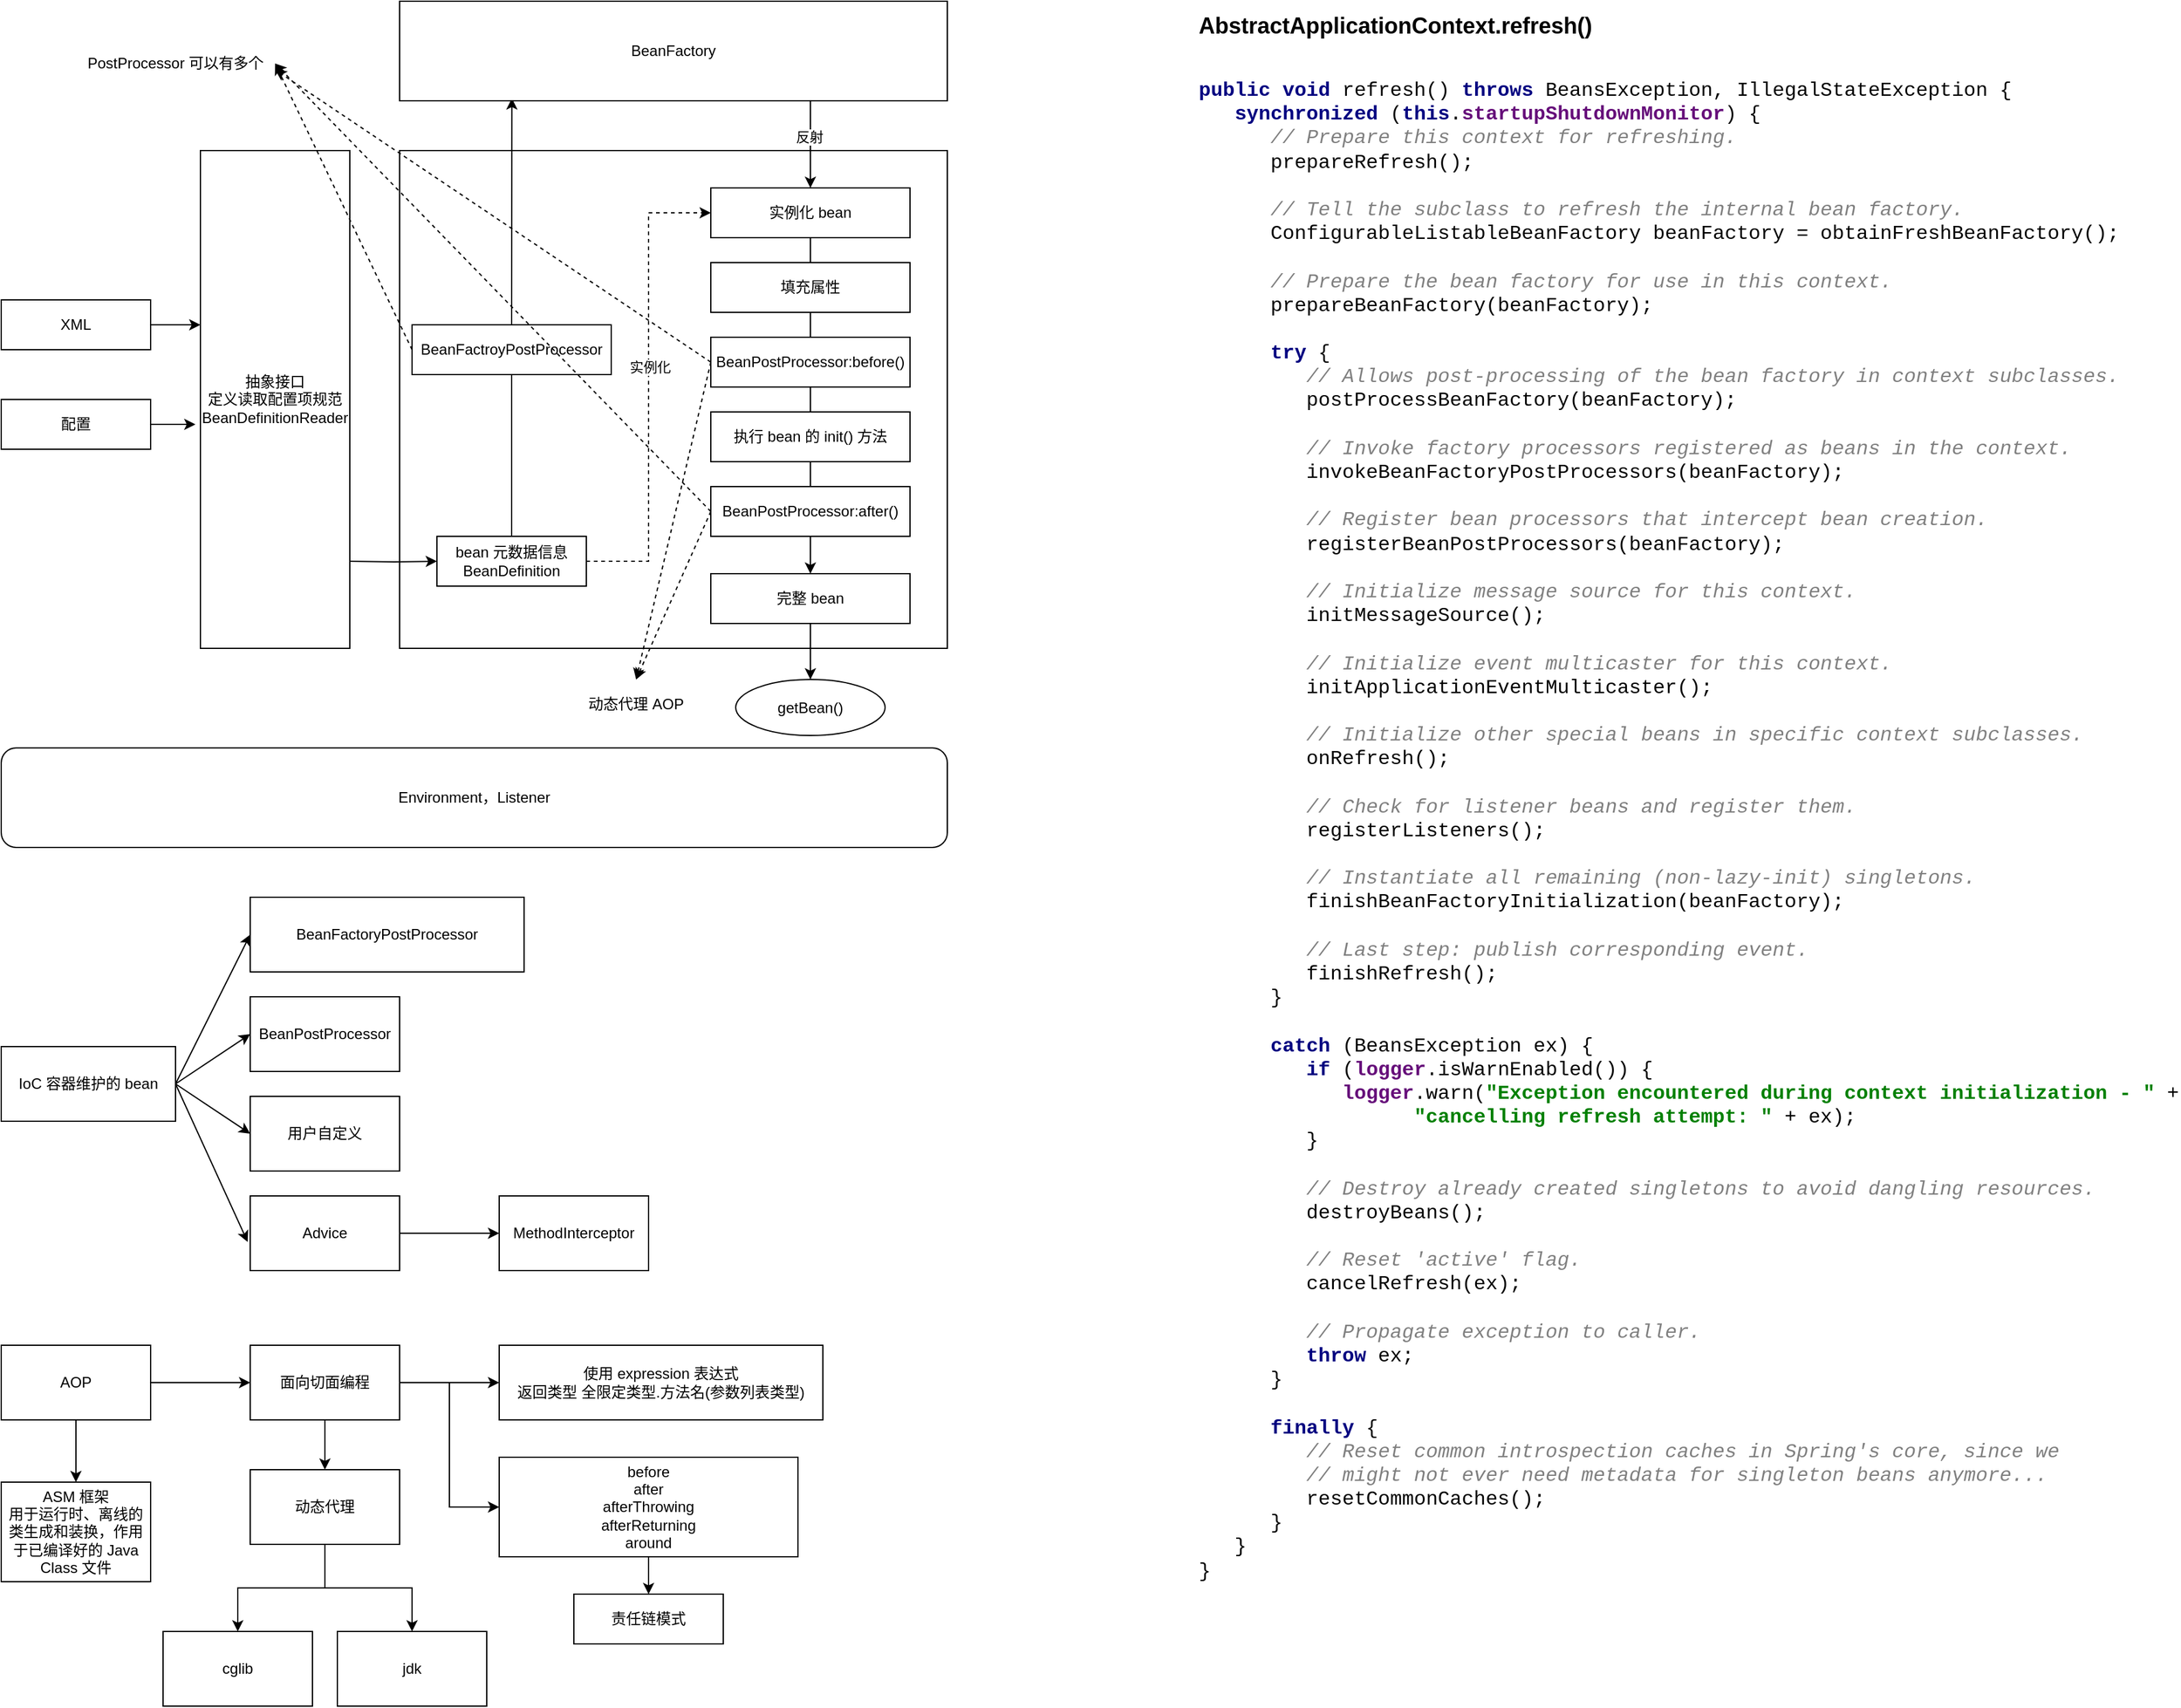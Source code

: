 <mxfile version="14.6.3" type="github" pages="2">
  <diagram id="nm_6PKjCeTmGM0uItTuz" name="IoC AOP">
    <mxGraphModel dx="995" dy="1109" grid="1" gridSize="10" guides="1" tooltips="1" connect="1" arrows="1" fold="1" page="1" pageScale="1" pageWidth="4681" pageHeight="3300" math="1" shadow="0">
      <root>
        <mxCell id="0" />
        <mxCell id="1" parent="0" />
        <mxCell id="5wT7CiSWt6S8VLGtYFsr-8" style="edgeStyle=orthogonalEdgeStyle;rounded=0;orthogonalLoop=1;jettySize=auto;html=1;exitX=1;exitY=0.5;exitDx=0;exitDy=0;entryX=0;entryY=0.35;entryDx=0;entryDy=0;entryPerimeter=0;" parent="1" source="5wT7CiSWt6S8VLGtYFsr-1" target="5wT7CiSWt6S8VLGtYFsr-3" edge="1">
          <mxGeometry relative="1" as="geometry" />
        </mxCell>
        <mxCell id="5wT7CiSWt6S8VLGtYFsr-1" value="XML" style="rounded=0;whiteSpace=wrap;html=1;" parent="1" vertex="1">
          <mxGeometry x="120" y="360" width="120" height="40" as="geometry" />
        </mxCell>
        <mxCell id="5wT7CiSWt6S8VLGtYFsr-9" style="edgeStyle=orthogonalEdgeStyle;rounded=0;orthogonalLoop=1;jettySize=auto;html=1;exitX=1;exitY=0.5;exitDx=0;exitDy=0;entryX=-0.033;entryY=0.548;entryDx=0;entryDy=0;entryPerimeter=0;" parent="1" source="5wT7CiSWt6S8VLGtYFsr-2" target="5wT7CiSWt6S8VLGtYFsr-3" edge="1">
          <mxGeometry relative="1" as="geometry" />
        </mxCell>
        <mxCell id="5wT7CiSWt6S8VLGtYFsr-2" value="配置" style="rounded=0;whiteSpace=wrap;html=1;" parent="1" vertex="1">
          <mxGeometry x="120" y="440" width="120" height="40" as="geometry" />
        </mxCell>
        <mxCell id="5wT7CiSWt6S8VLGtYFsr-3" value="抽象接口&lt;br&gt;定义读取配置项规范&lt;br&gt;BeanDefinitionReader" style="rounded=0;whiteSpace=wrap;html=1;" parent="1" vertex="1">
          <mxGeometry x="280" y="240" width="120" height="400" as="geometry" />
        </mxCell>
        <mxCell id="5wT7CiSWt6S8VLGtYFsr-4" value="" style="rounded=0;whiteSpace=wrap;html=1;" parent="1" vertex="1">
          <mxGeometry x="440" y="240" width="440" height="400" as="geometry" />
        </mxCell>
        <mxCell id="5wT7CiSWt6S8VLGtYFsr-13" style="edgeStyle=orthogonalEdgeStyle;rounded=0;orthogonalLoop=1;jettySize=auto;html=1;exitX=0.5;exitY=0;exitDx=0;exitDy=0;entryX=0.205;entryY=0.975;entryDx=0;entryDy=0;entryPerimeter=0;" parent="1" source="5wT7CiSWt6S8VLGtYFsr-5" target="5wT7CiSWt6S8VLGtYFsr-7" edge="1">
          <mxGeometry relative="1" as="geometry" />
        </mxCell>
        <mxCell id="5wT7CiSWt6S8VLGtYFsr-29" style="edgeStyle=orthogonalEdgeStyle;rounded=0;orthogonalLoop=1;jettySize=auto;html=1;exitX=1;exitY=0.5;exitDx=0;exitDy=0;entryX=0;entryY=0.5;entryDx=0;entryDy=0;dashed=1;" parent="1" source="5wT7CiSWt6S8VLGtYFsr-5" target="5wT7CiSWt6S8VLGtYFsr-15" edge="1">
          <mxGeometry relative="1" as="geometry" />
        </mxCell>
        <mxCell id="5wT7CiSWt6S8VLGtYFsr-31" value="实例化" style="edgeLabel;html=1;align=center;verticalAlign=middle;resizable=0;points=[];" parent="5wT7CiSWt6S8VLGtYFsr-29" vertex="1" connectable="0">
          <mxGeometry x="0.084" y="-1" relative="1" as="geometry">
            <mxPoint as="offset" />
          </mxGeometry>
        </mxCell>
        <mxCell id="5wT7CiSWt6S8VLGtYFsr-5" value="bean 元数据信息&lt;br&gt;BeanDefinition" style="rounded=0;whiteSpace=wrap;html=1;" parent="1" vertex="1">
          <mxGeometry x="470" y="550" width="120" height="40" as="geometry" />
        </mxCell>
        <mxCell id="5wT7CiSWt6S8VLGtYFsr-33" style="rounded=0;orthogonalLoop=1;jettySize=auto;html=1;exitX=0;exitY=0.5;exitDx=0;exitDy=0;entryX=1;entryY=0.5;entryDx=0;entryDy=0;dashed=1;" parent="1" source="5wT7CiSWt6S8VLGtYFsr-6" target="5wT7CiSWt6S8VLGtYFsr-32" edge="1">
          <mxGeometry relative="1" as="geometry" />
        </mxCell>
        <mxCell id="5wT7CiSWt6S8VLGtYFsr-6" value="BeanFactroyPostProcessor" style="rounded=0;whiteSpace=wrap;html=1;" parent="1" vertex="1">
          <mxGeometry x="450" y="380" width="160" height="40" as="geometry" />
        </mxCell>
        <mxCell id="5wT7CiSWt6S8VLGtYFsr-22" style="edgeStyle=orthogonalEdgeStyle;rounded=0;orthogonalLoop=1;jettySize=auto;html=1;exitX=0.75;exitY=1;exitDx=0;exitDy=0;" parent="1" source="5wT7CiSWt6S8VLGtYFsr-7" target="5wT7CiSWt6S8VLGtYFsr-15" edge="1">
          <mxGeometry relative="1" as="geometry" />
        </mxCell>
        <mxCell id="5wT7CiSWt6S8VLGtYFsr-24" value="反射" style="edgeLabel;html=1;align=center;verticalAlign=middle;resizable=0;points=[];" parent="5wT7CiSWt6S8VLGtYFsr-22" vertex="1" connectable="0">
          <mxGeometry x="-0.167" y="-1" relative="1" as="geometry">
            <mxPoint as="offset" />
          </mxGeometry>
        </mxCell>
        <mxCell id="5wT7CiSWt6S8VLGtYFsr-7" value="BeanFactory" style="rounded=0;whiteSpace=wrap;html=1;" parent="1" vertex="1">
          <mxGeometry x="440" y="120" width="440" height="80" as="geometry" />
        </mxCell>
        <mxCell id="5wT7CiSWt6S8VLGtYFsr-10" style="edgeStyle=orthogonalEdgeStyle;rounded=0;orthogonalLoop=1;jettySize=auto;html=1;" parent="1" target="5wT7CiSWt6S8VLGtYFsr-5" edge="1">
          <mxGeometry relative="1" as="geometry">
            <mxPoint x="400" y="570" as="sourcePoint" />
          </mxGeometry>
        </mxCell>
        <mxCell id="5wT7CiSWt6S8VLGtYFsr-25" style="edgeStyle=orthogonalEdgeStyle;rounded=0;orthogonalLoop=1;jettySize=auto;html=1;exitX=0.5;exitY=1;exitDx=0;exitDy=0;entryX=0.5;entryY=0;entryDx=0;entryDy=0;" parent="1" source="5wT7CiSWt6S8VLGtYFsr-15" target="5wT7CiSWt6S8VLGtYFsr-21" edge="1">
          <mxGeometry relative="1" as="geometry" />
        </mxCell>
        <mxCell id="5wT7CiSWt6S8VLGtYFsr-15" value="实例化 bean" style="rounded=0;whiteSpace=wrap;html=1;" parent="1" vertex="1">
          <mxGeometry x="690" y="270" width="160" height="40" as="geometry" />
        </mxCell>
        <mxCell id="5wT7CiSWt6S8VLGtYFsr-16" value="填充属性" style="rounded=0;whiteSpace=wrap;html=1;" parent="1" vertex="1">
          <mxGeometry x="690" y="330" width="160" height="40" as="geometry" />
        </mxCell>
        <mxCell id="5wT7CiSWt6S8VLGtYFsr-34" style="edgeStyle=none;rounded=0;orthogonalLoop=1;jettySize=auto;html=1;exitX=0;exitY=0.5;exitDx=0;exitDy=0;entryX=1;entryY=0.75;entryDx=0;entryDy=0;dashed=1;" parent="1" source="5wT7CiSWt6S8VLGtYFsr-17" target="5wT7CiSWt6S8VLGtYFsr-32" edge="1">
          <mxGeometry relative="1" as="geometry" />
        </mxCell>
        <mxCell id="GqFSJLpoRAy94oLkbDO3-5" style="edgeStyle=none;rounded=0;orthogonalLoop=1;jettySize=auto;html=1;exitX=0;exitY=0.5;exitDx=0;exitDy=0;entryX=0.5;entryY=0;entryDx=0;entryDy=0;dashed=1;" parent="1" source="5wT7CiSWt6S8VLGtYFsr-17" target="GqFSJLpoRAy94oLkbDO3-1" edge="1">
          <mxGeometry relative="1" as="geometry" />
        </mxCell>
        <mxCell id="5wT7CiSWt6S8VLGtYFsr-17" value="BeanPostProcessor:before()" style="rounded=0;whiteSpace=wrap;html=1;" parent="1" vertex="1">
          <mxGeometry x="690" y="390" width="160" height="40" as="geometry" />
        </mxCell>
        <mxCell id="5wT7CiSWt6S8VLGtYFsr-35" style="edgeStyle=none;rounded=0;orthogonalLoop=1;jettySize=auto;html=1;exitX=0;exitY=0.5;exitDx=0;exitDy=0;dashed=1;" parent="1" source="5wT7CiSWt6S8VLGtYFsr-19" edge="1">
          <mxGeometry relative="1" as="geometry">
            <mxPoint x="340" y="170" as="targetPoint" />
          </mxGeometry>
        </mxCell>
        <mxCell id="GqFSJLpoRAy94oLkbDO3-6" style="edgeStyle=none;rounded=0;orthogonalLoop=1;jettySize=auto;html=1;exitX=0;exitY=0.5;exitDx=0;exitDy=0;dashed=1;entryX=0.5;entryY=0;entryDx=0;entryDy=0;" parent="1" source="5wT7CiSWt6S8VLGtYFsr-19" target="GqFSJLpoRAy94oLkbDO3-1" edge="1">
          <mxGeometry relative="1" as="geometry">
            <mxPoint x="580" y="650" as="targetPoint" />
          </mxGeometry>
        </mxCell>
        <mxCell id="5wT7CiSWt6S8VLGtYFsr-19" value="BeanPostProcessor:after()" style="rounded=0;whiteSpace=wrap;html=1;" parent="1" vertex="1">
          <mxGeometry x="690" y="510" width="160" height="40" as="geometry" />
        </mxCell>
        <mxCell id="5wT7CiSWt6S8VLGtYFsr-20" value="执行 bean 的 init() 方法" style="rounded=0;whiteSpace=wrap;html=1;" parent="1" vertex="1">
          <mxGeometry x="690" y="450" width="160" height="40" as="geometry" />
        </mxCell>
        <mxCell id="5wT7CiSWt6S8VLGtYFsr-26" style="edgeStyle=orthogonalEdgeStyle;rounded=0;orthogonalLoop=1;jettySize=auto;html=1;exitX=0.5;exitY=1;exitDx=0;exitDy=0;entryX=0.5;entryY=0;entryDx=0;entryDy=0;" parent="1" source="5wT7CiSWt6S8VLGtYFsr-21" target="5wT7CiSWt6S8VLGtYFsr-27" edge="1">
          <mxGeometry relative="1" as="geometry">
            <mxPoint x="770" y="670" as="targetPoint" />
          </mxGeometry>
        </mxCell>
        <mxCell id="5wT7CiSWt6S8VLGtYFsr-21" value="完整 bean" style="rounded=0;whiteSpace=wrap;html=1;" parent="1" vertex="1">
          <mxGeometry x="690" y="580" width="160" height="40" as="geometry" />
        </mxCell>
        <mxCell id="5wT7CiSWt6S8VLGtYFsr-27" value="getBean()" style="ellipse;whiteSpace=wrap;html=1;" parent="1" vertex="1">
          <mxGeometry x="710" y="665" width="120" height="45" as="geometry" />
        </mxCell>
        <mxCell id="5wT7CiSWt6S8VLGtYFsr-32" value="PostProcessor 可以有多个" style="text;html=1;strokeColor=none;fillColor=none;align=center;verticalAlign=middle;whiteSpace=wrap;rounded=0;" parent="1" vertex="1">
          <mxGeometry x="180" y="160" width="160" height="20" as="geometry" />
        </mxCell>
        <mxCell id="5wT7CiSWt6S8VLGtYFsr-36" value="Environment，Listener" style="rounded=1;whiteSpace=wrap;html=1;" parent="1" vertex="1">
          <mxGeometry x="120" y="720" width="760" height="80" as="geometry" />
        </mxCell>
        <mxCell id="GqFSJLpoRAy94oLkbDO3-1" value="动态代理 AOP" style="text;html=1;strokeColor=none;fillColor=none;align=center;verticalAlign=middle;whiteSpace=wrap;rounded=0;" parent="1" vertex="1">
          <mxGeometry x="570" y="665" width="120" height="40" as="geometry" />
        </mxCell>
        <mxCell id="mlu_dV4eUoj4aVVZzx1E-1" value="&lt;pre style=&quot;background-color: #ffffff ; color: #000000 ; font-family: &amp;quot;courier&amp;quot; , monospace ; font-size: 12.0pt&quot;&gt;&lt;span style=&quot;color: #000080 ; font-weight: bold&quot;&gt;public void &lt;/span&gt;refresh() &lt;span style=&quot;color: #000080 ; font-weight: bold&quot;&gt;throws &lt;/span&gt;BeansException, IllegalStateException {&lt;br&gt;   &lt;span style=&quot;color: #000080 ; font-weight: bold&quot;&gt;synchronized &lt;/span&gt;(&lt;span style=&quot;color: #000080 ; font-weight: bold&quot;&gt;this&lt;/span&gt;.&lt;span style=&quot;color: #660e7a ; font-weight: bold&quot;&gt;startupShutdownMonitor&lt;/span&gt;) {&lt;br&gt;      &lt;span style=&quot;color: #808080 ; font-style: italic&quot;&gt;// Prepare this context for refreshing.&lt;br&gt;&lt;/span&gt;&lt;span style=&quot;color: #808080 ; font-style: italic&quot;&gt;      &lt;/span&gt;prepareRefresh();&lt;br&gt;&lt;br&gt;      &lt;span style=&quot;color: #808080 ; font-style: italic&quot;&gt;// Tell the subclass to refresh the internal bean factory.&lt;br&gt;&lt;/span&gt;&lt;span style=&quot;color: #808080 ; font-style: italic&quot;&gt;      &lt;/span&gt;ConfigurableListableBeanFactory beanFactory = obtainFreshBeanFactory();&lt;br&gt;&lt;br&gt;      &lt;span style=&quot;color: #808080 ; font-style: italic&quot;&gt;// Prepare the bean factory for use in this context.&lt;br&gt;&lt;/span&gt;&lt;span style=&quot;color: #808080 ; font-style: italic&quot;&gt;      &lt;/span&gt;prepareBeanFactory(beanFactory);&lt;br&gt;&lt;br&gt;      &lt;span style=&quot;color: #000080 ; font-weight: bold&quot;&gt;try &lt;/span&gt;{&lt;br&gt;         &lt;span style=&quot;color: #808080 ; font-style: italic&quot;&gt;// Allows post-processing of the bean factory in context subclasses.&lt;br&gt;&lt;/span&gt;&lt;span style=&quot;color: #808080 ; font-style: italic&quot;&gt;         &lt;/span&gt;postProcessBeanFactory(beanFactory);&lt;br&gt;&lt;br&gt;         &lt;span style=&quot;color: #808080 ; font-style: italic&quot;&gt;// Invoke factory processors registered as beans in the context.&lt;br&gt;&lt;/span&gt;&lt;span style=&quot;color: #808080 ; font-style: italic&quot;&gt;         &lt;/span&gt;invokeBeanFactoryPostProcessors(beanFactory);&lt;br&gt;&lt;br&gt;         &lt;span style=&quot;color: #808080 ; font-style: italic&quot;&gt;// Register bean processors that intercept bean creation.&lt;br&gt;&lt;/span&gt;&lt;span style=&quot;color: #808080 ; font-style: italic&quot;&gt;         &lt;/span&gt;registerBeanPostProcessors(beanFactory);&lt;br&gt;&lt;br&gt;         &lt;span style=&quot;color: #808080 ; font-style: italic&quot;&gt;// Initialize message source for this context.&lt;br&gt;&lt;/span&gt;&lt;span style=&quot;color: #808080 ; font-style: italic&quot;&gt;         &lt;/span&gt;initMessageSource();&lt;br&gt;&lt;br&gt;         &lt;span style=&quot;color: #808080 ; font-style: italic&quot;&gt;// Initialize event multicaster for this context.&lt;br&gt;&lt;/span&gt;&lt;span style=&quot;color: #808080 ; font-style: italic&quot;&gt;         &lt;/span&gt;initApplicationEventMulticaster();&lt;br&gt;&lt;br&gt;         &lt;span style=&quot;color: #808080 ; font-style: italic&quot;&gt;// Initialize other special beans in specific context subclasses.&lt;br&gt;&lt;/span&gt;&lt;span style=&quot;color: #808080 ; font-style: italic&quot;&gt;         &lt;/span&gt;onRefresh();&lt;br&gt;&lt;br&gt;         &lt;span style=&quot;color: #808080 ; font-style: italic&quot;&gt;// Check for listener beans and register them.&lt;br&gt;&lt;/span&gt;&lt;span style=&quot;color: #808080 ; font-style: italic&quot;&gt;         &lt;/span&gt;registerListeners();&lt;br&gt;&lt;br&gt;         &lt;span style=&quot;color: #808080 ; font-style: italic&quot;&gt;// Instantiate all remaining (non-lazy-init) singletons.&lt;br&gt;&lt;/span&gt;&lt;span style=&quot;color: #808080 ; font-style: italic&quot;&gt;         &lt;/span&gt;finishBeanFactoryInitialization(beanFactory);&lt;br&gt;&lt;br&gt;         &lt;span style=&quot;color: #808080 ; font-style: italic&quot;&gt;// Last step: publish corresponding event.&lt;br&gt;&lt;/span&gt;&lt;span style=&quot;color: #808080 ; font-style: italic&quot;&gt;         &lt;/span&gt;finishRefresh();&lt;br&gt;      }&lt;br&gt;&lt;br&gt;      &lt;span style=&quot;color: #000080 ; font-weight: bold&quot;&gt;catch &lt;/span&gt;(BeansException ex) {&lt;br&gt;         &lt;span style=&quot;color: #000080 ; font-weight: bold&quot;&gt;if &lt;/span&gt;(&lt;span style=&quot;color: #660e7a ; font-weight: bold&quot;&gt;logger&lt;/span&gt;.isWarnEnabled()) {&lt;br&gt;            &lt;span style=&quot;color: #660e7a ; font-weight: bold&quot;&gt;logger&lt;/span&gt;.warn(&lt;span style=&quot;color: #008000 ; font-weight: bold&quot;&gt;&quot;Exception encountered during context initialization - &quot; &lt;/span&gt;+&lt;br&gt;                  &lt;span style=&quot;color: #008000 ; font-weight: bold&quot;&gt;&quot;cancelling refresh attempt: &quot; &lt;/span&gt;+ ex);&lt;br&gt;         }&lt;br&gt;&lt;br&gt;         &lt;span style=&quot;color: #808080 ; font-style: italic&quot;&gt;// Destroy already created singletons to avoid dangling resources.&lt;br&gt;&lt;/span&gt;&lt;span style=&quot;color: #808080 ; font-style: italic&quot;&gt;         &lt;/span&gt;destroyBeans();&lt;br&gt;&lt;br&gt;         &lt;span style=&quot;color: #808080 ; font-style: italic&quot;&gt;// Reset &#39;active&#39; flag.&lt;br&gt;&lt;/span&gt;&lt;span style=&quot;color: #808080 ; font-style: italic&quot;&gt;         &lt;/span&gt;cancelRefresh(ex);&lt;br&gt;&lt;br&gt;         &lt;span style=&quot;color: #808080 ; font-style: italic&quot;&gt;// Propagate exception to caller.&lt;br&gt;&lt;/span&gt;&lt;span style=&quot;color: #808080 ; font-style: italic&quot;&gt;         &lt;/span&gt;&lt;span style=&quot;color: #000080 ; font-weight: bold&quot;&gt;throw &lt;/span&gt;ex;&lt;br&gt;      }&lt;br&gt;&lt;br&gt;      &lt;span style=&quot;color: #000080 ; font-weight: bold&quot;&gt;finally &lt;/span&gt;{&lt;br&gt;         &lt;span style=&quot;color: #808080 ; font-style: italic&quot;&gt;// Reset common introspection caches in Spring&#39;s core, since we&lt;br&gt;&lt;/span&gt;&lt;span style=&quot;color: #808080 ; font-style: italic&quot;&gt;         // might not ever need metadata for singleton beans anymore...&lt;br&gt;&lt;/span&gt;&lt;span style=&quot;color: #808080 ; font-style: italic&quot;&gt;         &lt;/span&gt;resetCommonCaches();&lt;br&gt;      }&lt;br&gt;   }&lt;br&gt;}&lt;/pre&gt;" style="text;whiteSpace=wrap;html=1;" parent="1" vertex="1">
          <mxGeometry x="1080" y="160" width="790" height="1220" as="geometry" />
        </mxCell>
        <mxCell id="mlu_dV4eUoj4aVVZzx1E-2" value="&lt;b&gt;&lt;font style=&quot;font-size: 18px&quot;&gt;AbstractApplicationContext.refresh()&lt;/font&gt;&lt;/b&gt;" style="text;html=1;strokeColor=none;fillColor=none;align=center;verticalAlign=middle;whiteSpace=wrap;rounded=0;" parent="1" vertex="1">
          <mxGeometry x="1080" y="120" width="320" height="40" as="geometry" />
        </mxCell>
        <mxCell id="o5jobzLG0EfzZv0hcuR7-8" style="rounded=0;orthogonalLoop=1;jettySize=auto;html=1;exitX=1;exitY=0.5;exitDx=0;exitDy=0;entryX=0;entryY=0.5;entryDx=0;entryDy=0;" edge="1" parent="1" source="o5jobzLG0EfzZv0hcuR7-1" target="o5jobzLG0EfzZv0hcuR7-2">
          <mxGeometry relative="1" as="geometry" />
        </mxCell>
        <mxCell id="o5jobzLG0EfzZv0hcuR7-9" style="edgeStyle=none;rounded=0;orthogonalLoop=1;jettySize=auto;html=1;exitX=1;exitY=0.5;exitDx=0;exitDy=0;entryX=0;entryY=0.5;entryDx=0;entryDy=0;" edge="1" parent="1" source="o5jobzLG0EfzZv0hcuR7-1" target="o5jobzLG0EfzZv0hcuR7-3">
          <mxGeometry relative="1" as="geometry" />
        </mxCell>
        <mxCell id="o5jobzLG0EfzZv0hcuR7-10" style="edgeStyle=none;rounded=0;orthogonalLoop=1;jettySize=auto;html=1;exitX=1;exitY=0.5;exitDx=0;exitDy=0;entryX=0;entryY=0.5;entryDx=0;entryDy=0;" edge="1" parent="1" source="o5jobzLG0EfzZv0hcuR7-1" target="o5jobzLG0EfzZv0hcuR7-4">
          <mxGeometry relative="1" as="geometry" />
        </mxCell>
        <mxCell id="o5jobzLG0EfzZv0hcuR7-11" style="edgeStyle=none;rounded=0;orthogonalLoop=1;jettySize=auto;html=1;exitX=1;exitY=0.5;exitDx=0;exitDy=0;entryX=-0.017;entryY=0.617;entryDx=0;entryDy=0;entryPerimeter=0;" edge="1" parent="1" source="o5jobzLG0EfzZv0hcuR7-1" target="o5jobzLG0EfzZv0hcuR7-5">
          <mxGeometry relative="1" as="geometry" />
        </mxCell>
        <mxCell id="o5jobzLG0EfzZv0hcuR7-1" value="IoC 容器维护的 bean" style="rounded=0;whiteSpace=wrap;html=1;" vertex="1" parent="1">
          <mxGeometry x="120" y="960" width="140" height="60" as="geometry" />
        </mxCell>
        <mxCell id="o5jobzLG0EfzZv0hcuR7-2" value="BeanFactoryPostProcessor" style="rounded=0;whiteSpace=wrap;html=1;" vertex="1" parent="1">
          <mxGeometry x="320" y="840" width="220" height="60" as="geometry" />
        </mxCell>
        <mxCell id="o5jobzLG0EfzZv0hcuR7-3" value="BeanPostProcessor" style="rounded=0;whiteSpace=wrap;html=1;" vertex="1" parent="1">
          <mxGeometry x="320" y="920" width="120" height="60" as="geometry" />
        </mxCell>
        <mxCell id="o5jobzLG0EfzZv0hcuR7-4" value="用户自定义" style="rounded=0;whiteSpace=wrap;html=1;" vertex="1" parent="1">
          <mxGeometry x="320" y="1000" width="120" height="60" as="geometry" />
        </mxCell>
        <mxCell id="o5jobzLG0EfzZv0hcuR7-7" value="" style="edgeStyle=orthogonalEdgeStyle;rounded=0;orthogonalLoop=1;jettySize=auto;html=1;" edge="1" parent="1" source="o5jobzLG0EfzZv0hcuR7-5" target="o5jobzLG0EfzZv0hcuR7-6">
          <mxGeometry relative="1" as="geometry" />
        </mxCell>
        <mxCell id="o5jobzLG0EfzZv0hcuR7-5" value="Advice" style="rounded=0;whiteSpace=wrap;html=1;" vertex="1" parent="1">
          <mxGeometry x="320" y="1080" width="120" height="60" as="geometry" />
        </mxCell>
        <mxCell id="o5jobzLG0EfzZv0hcuR7-6" value="MethodInterceptor" style="whiteSpace=wrap;html=1;rounded=0;" vertex="1" parent="1">
          <mxGeometry x="520" y="1080" width="120" height="60" as="geometry" />
        </mxCell>
        <mxCell id="Tkmjbffn96KJUI1wK2ei-1" value="" style="edgeStyle=orthogonalEdgeStyle;rounded=0;orthogonalLoop=1;jettySize=auto;html=1;" edge="1" parent="1" source="Tkmjbffn96KJUI1wK2ei-3" target="Tkmjbffn96KJUI1wK2ei-7">
          <mxGeometry relative="1" as="geometry" />
        </mxCell>
        <mxCell id="Tkmjbffn96KJUI1wK2ei-2" value="" style="edgeStyle=orthogonalEdgeStyle;rounded=0;orthogonalLoop=1;jettySize=auto;html=1;" edge="1" parent="1" source="Tkmjbffn96KJUI1wK2ei-3" target="Tkmjbffn96KJUI1wK2ei-18">
          <mxGeometry relative="1" as="geometry" />
        </mxCell>
        <mxCell id="Tkmjbffn96KJUI1wK2ei-3" value="AOP" style="rounded=0;whiteSpace=wrap;html=1;" vertex="1" parent="1">
          <mxGeometry x="120" y="1200" width="120" height="60" as="geometry" />
        </mxCell>
        <mxCell id="Tkmjbffn96KJUI1wK2ei-4" value="" style="edgeStyle=orthogonalEdgeStyle;rounded=0;orthogonalLoop=1;jettySize=auto;html=1;" edge="1" parent="1" source="Tkmjbffn96KJUI1wK2ei-7" target="Tkmjbffn96KJUI1wK2ei-10">
          <mxGeometry relative="1" as="geometry" />
        </mxCell>
        <mxCell id="Tkmjbffn96KJUI1wK2ei-5" value="" style="edgeStyle=orthogonalEdgeStyle;rounded=0;orthogonalLoop=1;jettySize=auto;html=1;" edge="1" parent="1" source="Tkmjbffn96KJUI1wK2ei-7" target="Tkmjbffn96KJUI1wK2ei-19">
          <mxGeometry relative="1" as="geometry" />
        </mxCell>
        <mxCell id="Tkmjbffn96KJUI1wK2ei-6" style="edgeStyle=orthogonalEdgeStyle;rounded=0;orthogonalLoop=1;jettySize=auto;html=1;exitX=1;exitY=0.5;exitDx=0;exitDy=0;entryX=0;entryY=0.5;entryDx=0;entryDy=0;" edge="1" parent="1" source="Tkmjbffn96KJUI1wK2ei-7" target="Tkmjbffn96KJUI1wK2ei-21">
          <mxGeometry relative="1" as="geometry" />
        </mxCell>
        <mxCell id="Tkmjbffn96KJUI1wK2ei-7" value="面向切面编程" style="rounded=0;whiteSpace=wrap;html=1;" vertex="1" parent="1">
          <mxGeometry x="320" y="1200" width="120" height="60" as="geometry" />
        </mxCell>
        <mxCell id="Tkmjbffn96KJUI1wK2ei-8" value="" style="edgeStyle=orthogonalEdgeStyle;rounded=0;orthogonalLoop=1;jettySize=auto;html=1;" edge="1" parent="1" source="Tkmjbffn96KJUI1wK2ei-10" target="Tkmjbffn96KJUI1wK2ei-11">
          <mxGeometry relative="1" as="geometry" />
        </mxCell>
        <mxCell id="Tkmjbffn96KJUI1wK2ei-9" style="edgeStyle=orthogonalEdgeStyle;rounded=0;orthogonalLoop=1;jettySize=auto;html=1;exitX=0.5;exitY=1;exitDx=0;exitDy=0;entryX=0.5;entryY=0;entryDx=0;entryDy=0;" edge="1" parent="1" source="Tkmjbffn96KJUI1wK2ei-10" target="Tkmjbffn96KJUI1wK2ei-12">
          <mxGeometry relative="1" as="geometry" />
        </mxCell>
        <mxCell id="Tkmjbffn96KJUI1wK2ei-10" value="动态代理" style="whiteSpace=wrap;html=1;rounded=0;" vertex="1" parent="1">
          <mxGeometry x="320" y="1300" width="120" height="60" as="geometry" />
        </mxCell>
        <mxCell id="Tkmjbffn96KJUI1wK2ei-11" value="cglib" style="whiteSpace=wrap;html=1;rounded=0;" vertex="1" parent="1">
          <mxGeometry x="250" y="1430" width="120" height="60" as="geometry" />
        </mxCell>
        <mxCell id="Tkmjbffn96KJUI1wK2ei-12" value="jdk" style="whiteSpace=wrap;html=1;rounded=0;" vertex="1" parent="1">
          <mxGeometry x="390" y="1430" width="120" height="60" as="geometry" />
        </mxCell>
        <mxCell id="Tkmjbffn96KJUI1wK2ei-18" value="ASM 框架&lt;br&gt;用于运行时、离线的类生成和装换，作用于已编译好的 Java Class 文件" style="whiteSpace=wrap;html=1;rounded=0;" vertex="1" parent="1">
          <mxGeometry x="120" y="1310" width="120" height="80" as="geometry" />
        </mxCell>
        <mxCell id="Tkmjbffn96KJUI1wK2ei-19" value="使用 expression 表达式&lt;br&gt;返回类型 全限定类型.方法名(参数列表类型)" style="whiteSpace=wrap;html=1;rounded=0;" vertex="1" parent="1">
          <mxGeometry x="520" y="1200" width="260" height="60" as="geometry" />
        </mxCell>
        <mxCell id="Tkmjbffn96KJUI1wK2ei-20" value="" style="edgeStyle=orthogonalEdgeStyle;rounded=0;orthogonalLoop=1;jettySize=auto;html=1;" edge="1" parent="1" source="Tkmjbffn96KJUI1wK2ei-21" target="Tkmjbffn96KJUI1wK2ei-22">
          <mxGeometry relative="1" as="geometry" />
        </mxCell>
        <mxCell id="Tkmjbffn96KJUI1wK2ei-21" value="before&lt;br&gt;after&lt;br&gt;afterThrowing&lt;br&gt;afterReturning&lt;br&gt;around" style="rounded=0;whiteSpace=wrap;html=1;" vertex="1" parent="1">
          <mxGeometry x="520" y="1290" width="240" height="80" as="geometry" />
        </mxCell>
        <mxCell id="Tkmjbffn96KJUI1wK2ei-22" value="责任链模式" style="whiteSpace=wrap;html=1;rounded=0;" vertex="1" parent="1">
          <mxGeometry x="580" y="1400" width="120" height="40" as="geometry" />
        </mxCell>
      </root>
    </mxGraphModel>
  </diagram>
  <diagram id="kH9kC6GpkNUiz-XzLysQ" name="AOP">
    <mxGraphModel dx="687" dy="1109" grid="1" gridSize="10" guides="1" tooltips="1" connect="1" arrows="1" fold="1" page="1" pageScale="1" pageWidth="4681" pageHeight="3300" math="0" shadow="0">
      <root>
        <mxCell id="LFPSVet6rqQ4Nv9f2P5c-0" />
        <mxCell id="LFPSVet6rqQ4Nv9f2P5c-1" parent="LFPSVet6rqQ4Nv9f2P5c-0" />
      </root>
    </mxGraphModel>
  </diagram>
</mxfile>
